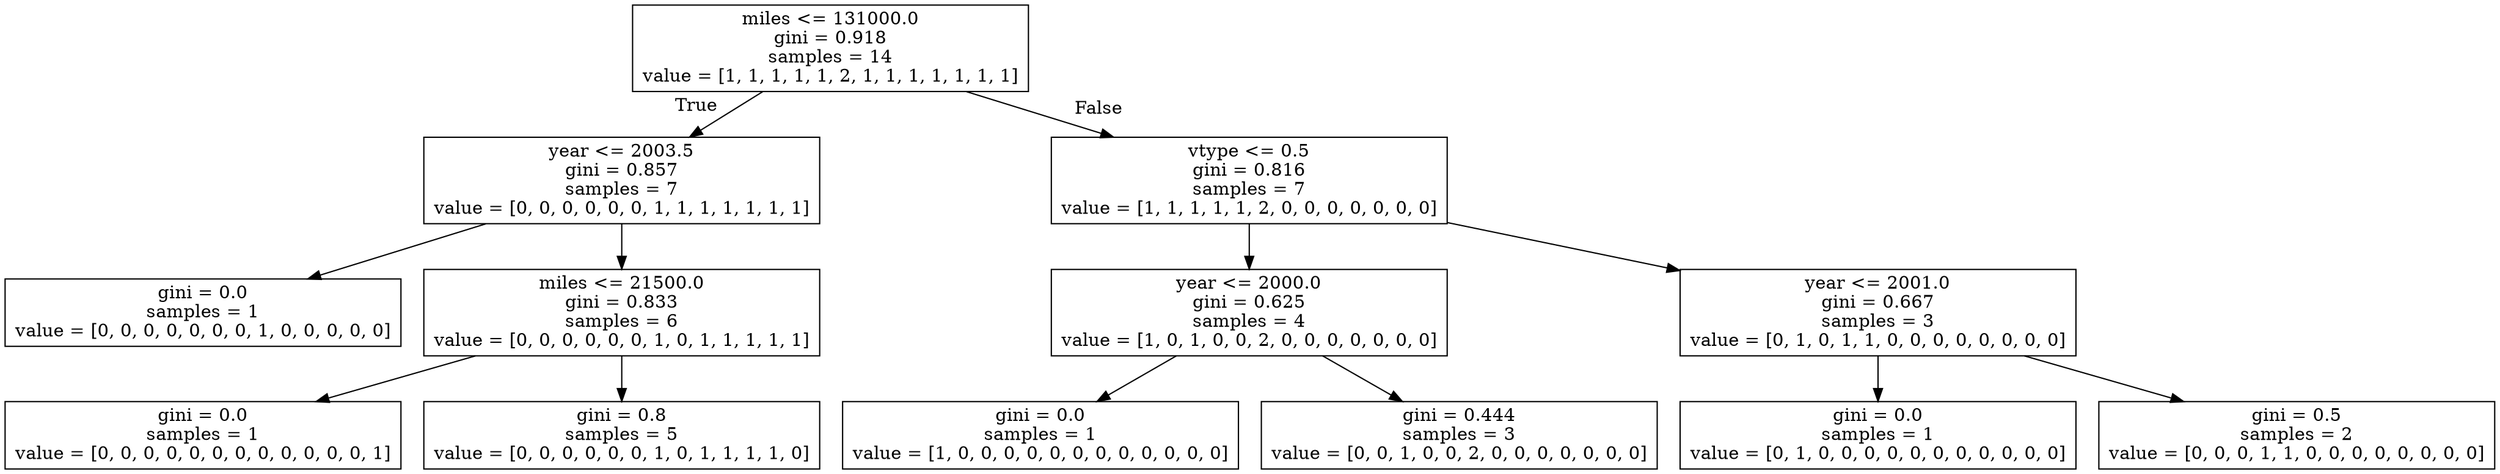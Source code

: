 digraph Tree {
node [shape=box] ;
0 [label="miles <= 131000.0\ngini = 0.918\nsamples = 14\nvalue = [1, 1, 1, 1, 1, 2, 1, 1, 1, 1, 1, 1, 1]"] ;
1 [label="year <= 2003.5\ngini = 0.857\nsamples = 7\nvalue = [0, 0, 0, 0, 0, 0, 1, 1, 1, 1, 1, 1, 1]"] ;
0 -> 1 [labeldistance=2.5, labelangle=45, headlabel="True"] ;
2 [label="gini = 0.0\nsamples = 1\nvalue = [0, 0, 0, 0, 0, 0, 0, 1, 0, 0, 0, 0, 0]"] ;
1 -> 2 ;
3 [label="miles <= 21500.0\ngini = 0.833\nsamples = 6\nvalue = [0, 0, 0, 0, 0, 0, 1, 0, 1, 1, 1, 1, 1]"] ;
1 -> 3 ;
4 [label="gini = 0.0\nsamples = 1\nvalue = [0, 0, 0, 0, 0, 0, 0, 0, 0, 0, 0, 0, 1]"] ;
3 -> 4 ;
5 [label="gini = 0.8\nsamples = 5\nvalue = [0, 0, 0, 0, 0, 0, 1, 0, 1, 1, 1, 1, 0]"] ;
3 -> 5 ;
6 [label="vtype <= 0.5\ngini = 0.816\nsamples = 7\nvalue = [1, 1, 1, 1, 1, 2, 0, 0, 0, 0, 0, 0, 0]"] ;
0 -> 6 [labeldistance=2.5, labelangle=-45, headlabel="False"] ;
7 [label="year <= 2000.0\ngini = 0.625\nsamples = 4\nvalue = [1, 0, 1, 0, 0, 2, 0, 0, 0, 0, 0, 0, 0]"] ;
6 -> 7 ;
8 [label="gini = 0.0\nsamples = 1\nvalue = [1, 0, 0, 0, 0, 0, 0, 0, 0, 0, 0, 0, 0]"] ;
7 -> 8 ;
9 [label="gini = 0.444\nsamples = 3\nvalue = [0, 0, 1, 0, 0, 2, 0, 0, 0, 0, 0, 0, 0]"] ;
7 -> 9 ;
10 [label="year <= 2001.0\ngini = 0.667\nsamples = 3\nvalue = [0, 1, 0, 1, 1, 0, 0, 0, 0, 0, 0, 0, 0]"] ;
6 -> 10 ;
11 [label="gini = 0.0\nsamples = 1\nvalue = [0, 1, 0, 0, 0, 0, 0, 0, 0, 0, 0, 0, 0]"] ;
10 -> 11 ;
12 [label="gini = 0.5\nsamples = 2\nvalue = [0, 0, 0, 1, 1, 0, 0, 0, 0, 0, 0, 0, 0]"] ;
10 -> 12 ;
}